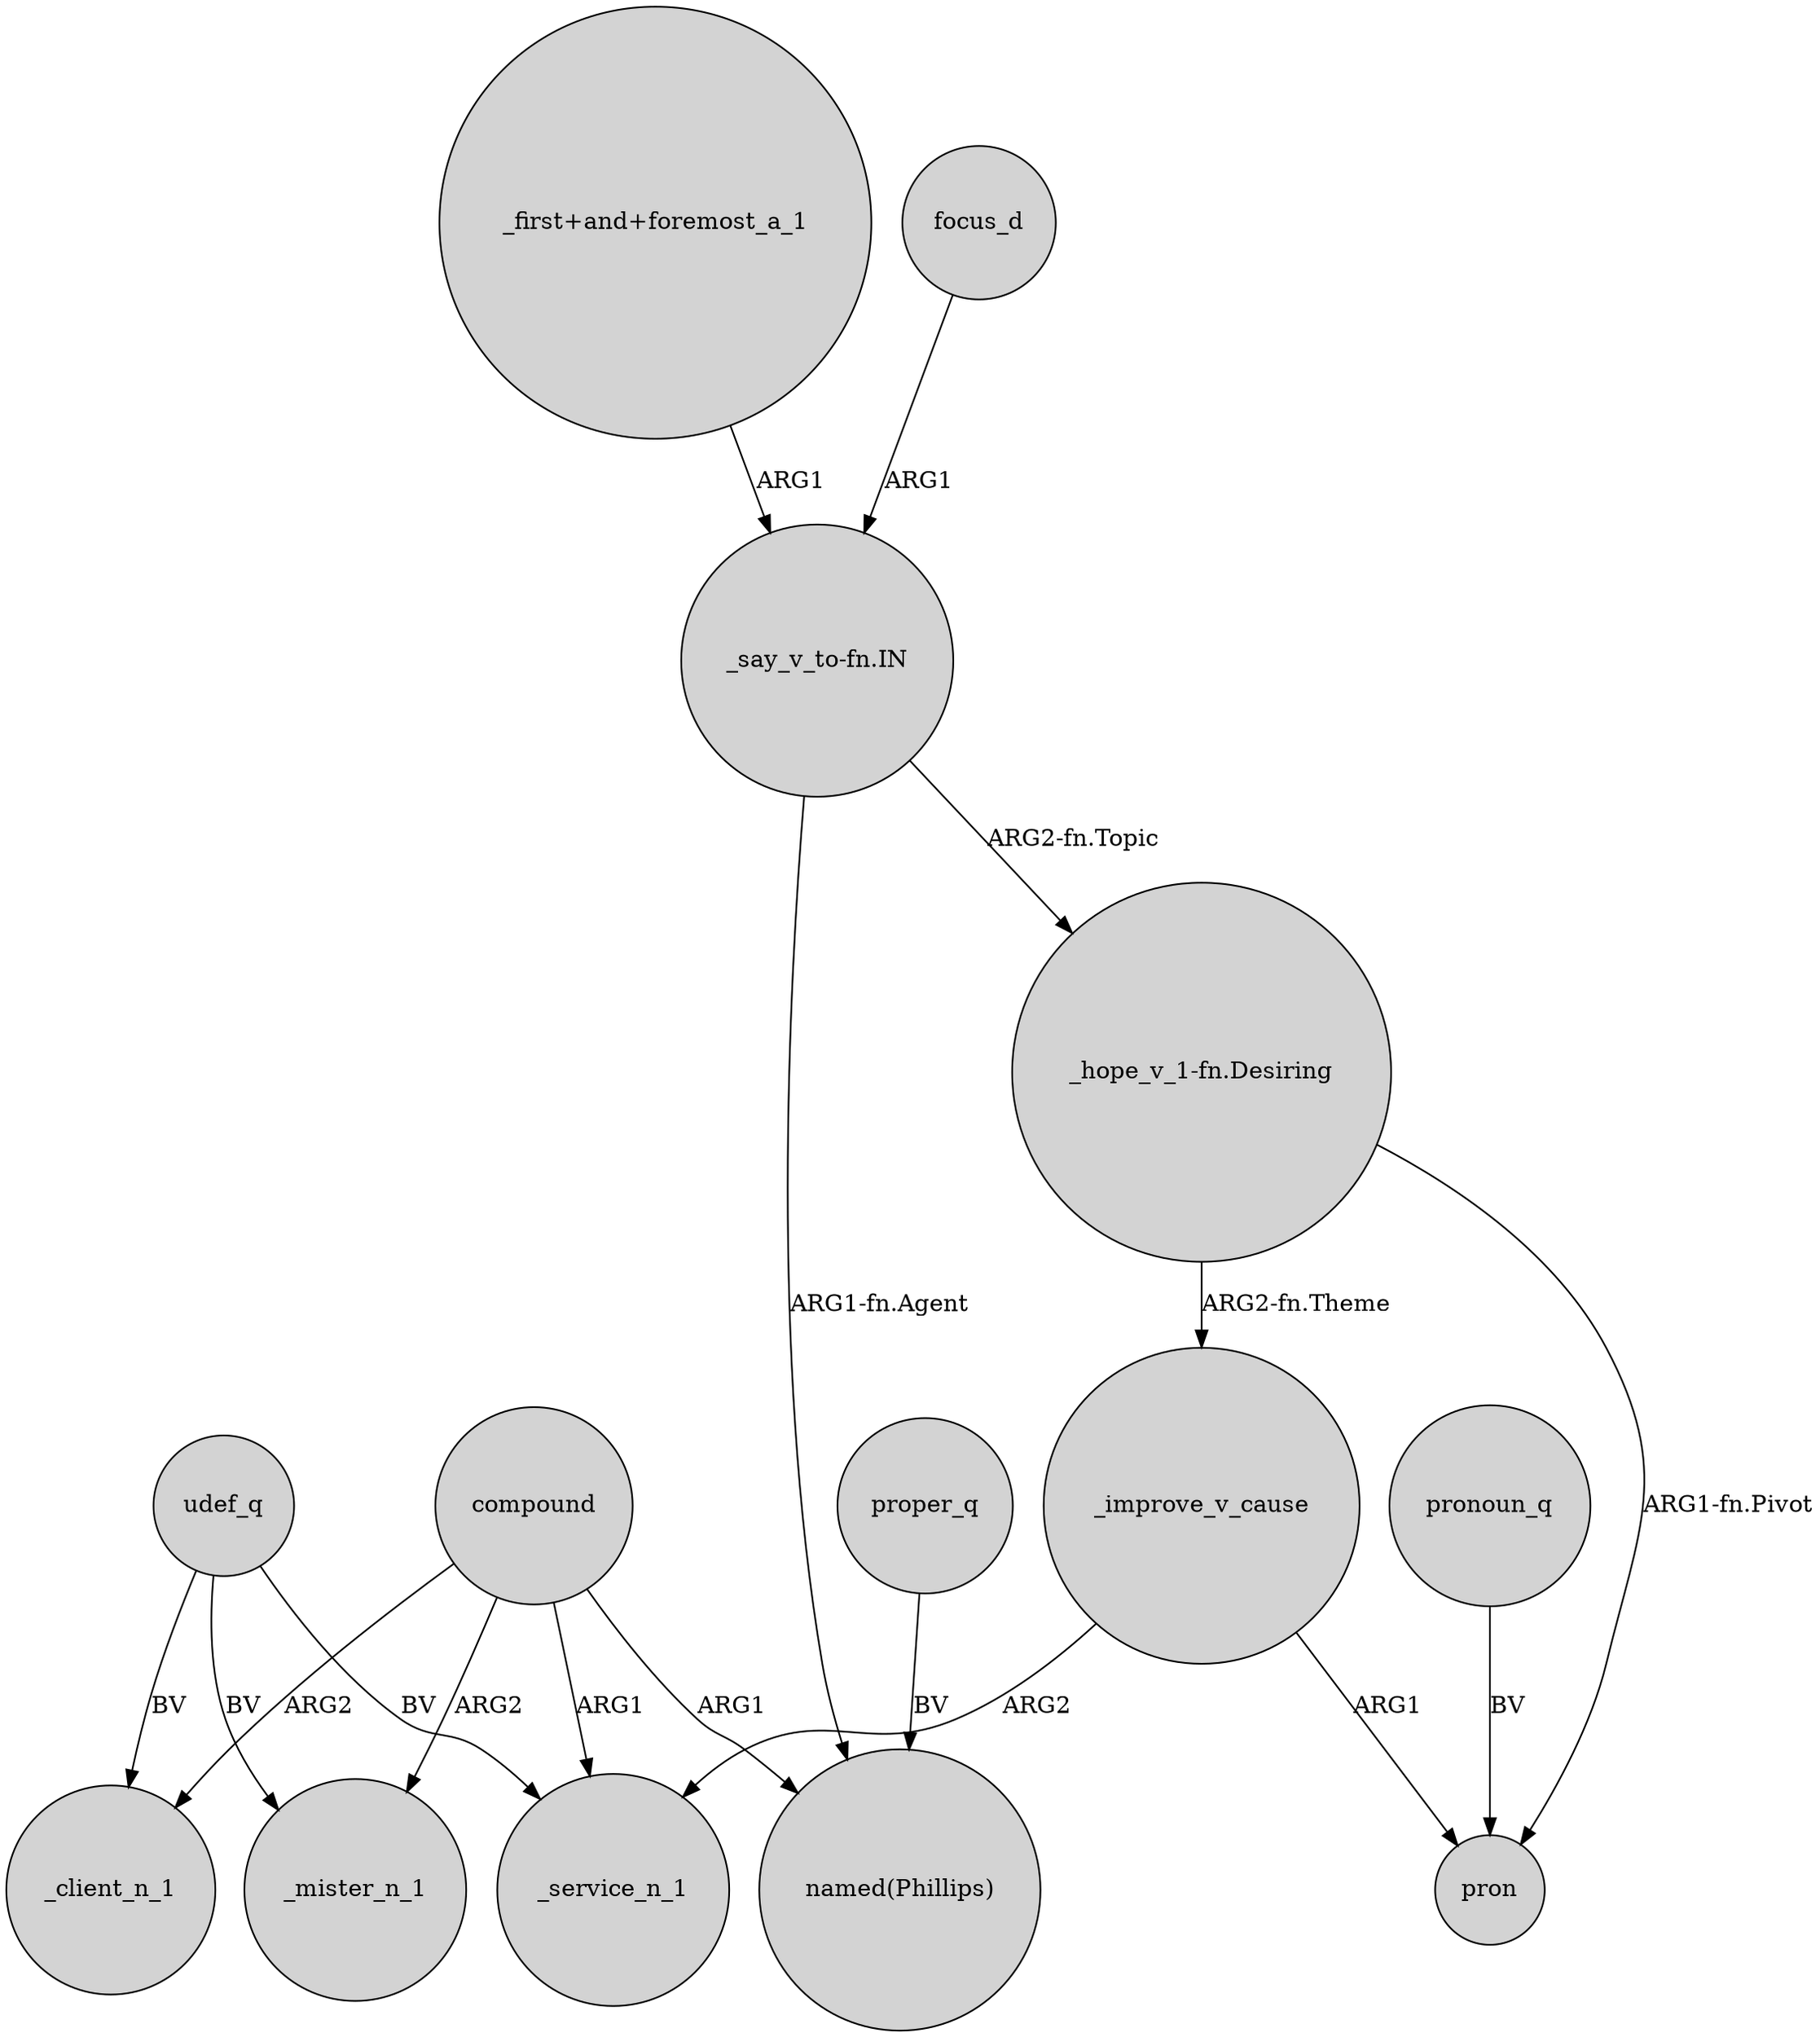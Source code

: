 digraph {
	node [shape=circle style=filled]
	udef_q -> _mister_n_1 [label=BV]
	"_hope_v_1-fn.Desiring" -> pron [label="ARG1-fn.Pivot"]
	udef_q -> _service_n_1 [label=BV]
	_improve_v_cause -> pron [label=ARG1]
	pronoun_q -> pron [label=BV]
	"_say_v_to-fn.IN" -> "named(Phillips)" [label="ARG1-fn.Agent"]
	compound -> _client_n_1 [label=ARG2]
	"_first+and+foremost_a_1" -> "_say_v_to-fn.IN" [label=ARG1]
	compound -> "named(Phillips)" [label=ARG1]
	udef_q -> _client_n_1 [label=BV]
	compound -> _service_n_1 [label=ARG1]
	proper_q -> "named(Phillips)" [label=BV]
	_improve_v_cause -> _service_n_1 [label=ARG2]
	compound -> _mister_n_1 [label=ARG2]
	focus_d -> "_say_v_to-fn.IN" [label=ARG1]
	"_hope_v_1-fn.Desiring" -> _improve_v_cause [label="ARG2-fn.Theme"]
	"_say_v_to-fn.IN" -> "_hope_v_1-fn.Desiring" [label="ARG2-fn.Topic"]
}
